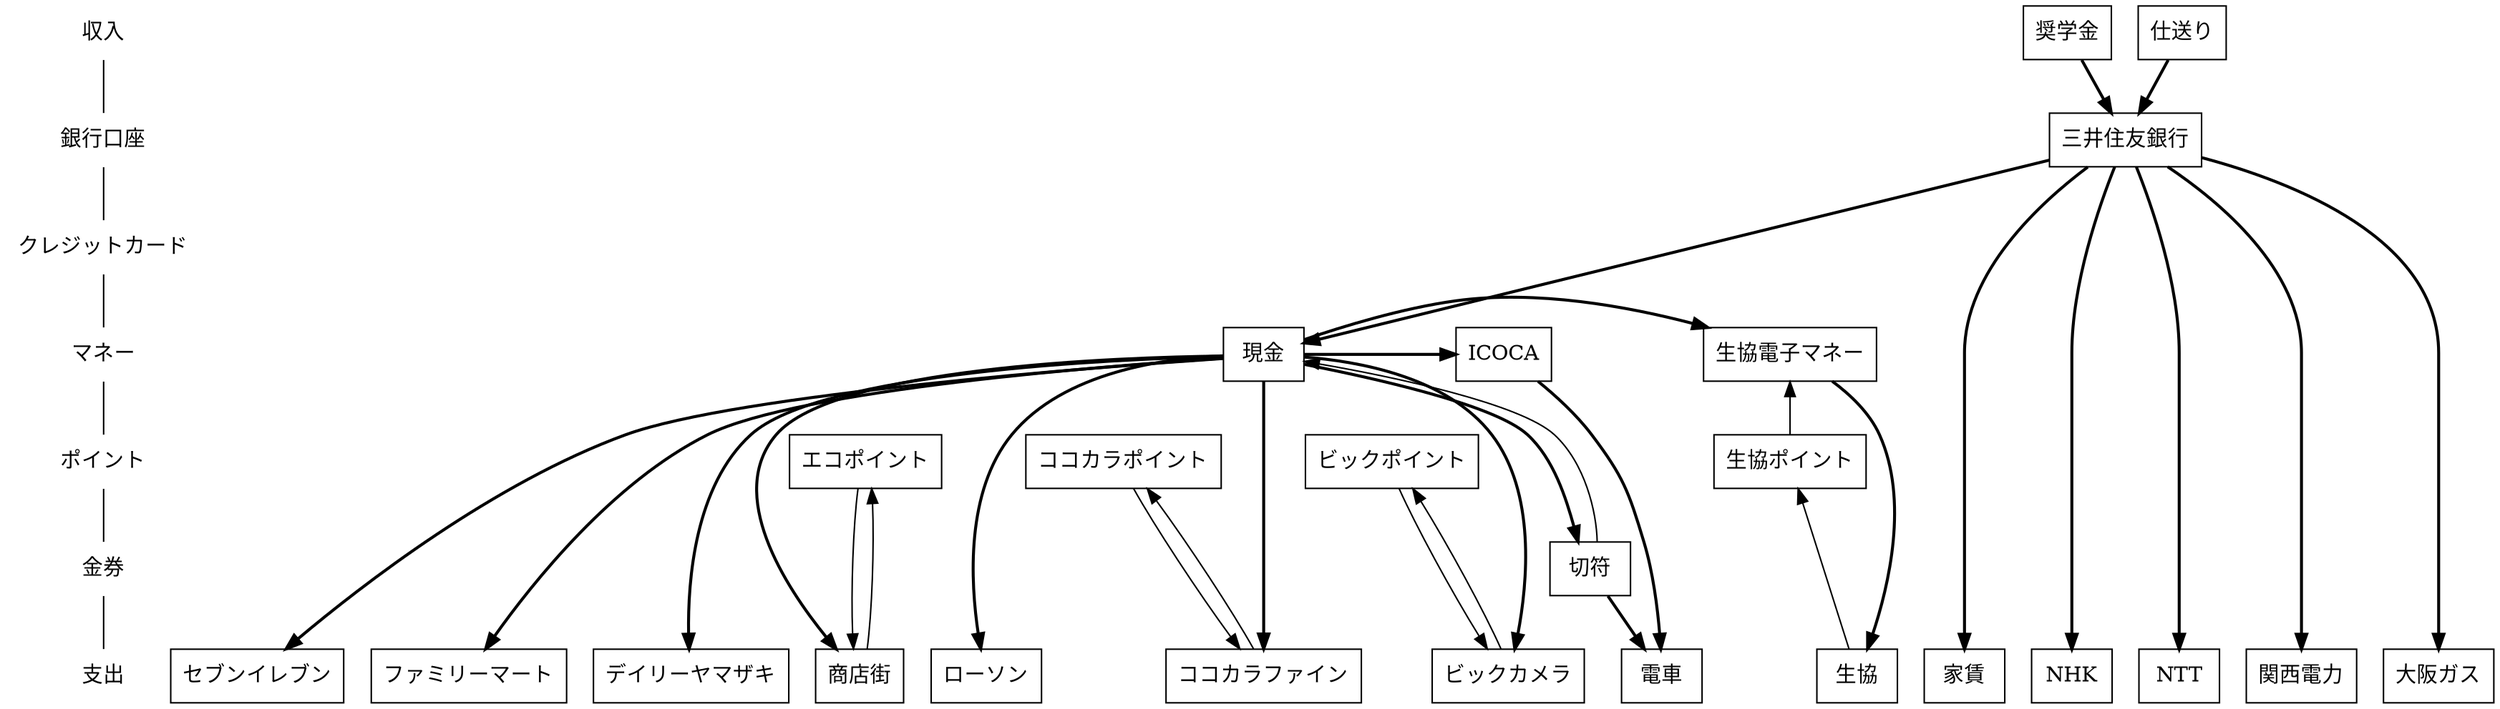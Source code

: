 // dot -Tsvg flow.dot -o flow.svg
digraph "MoneyFlow"
{
	node [ shape = box ];

	"収入", "銀行口座", "クレジットカード", "マネー", "ポイント", "金券", "支出" [shape = none];
	"収入" -> "銀行口座" -> "クレジットカード" -> "マネー" -> "ポイント" -> "金券" -> "支出" [arrowhead = none];
	{
		rank = same; "収入";
		奨学金;
		仕送り;
	}

	{
		rank = same; "銀行口座";
		三井住友銀行;
	}

	{
		rank = same; "クレジットカード";
	}

	{
		rank = same; "マネー";
		ICOCA;
		生協電子マネー;
		現金;
	}

	{
		rank = same; "ポイント";
		エコポイント;
		生協ポイント;
		ココカラポイント;
		ビックポイント;
	}

	{
		rank = same; "金券";
		切符;
	}

	{
		rank = same; "支出";
		家賃;
		// コンビニ
		ローソン;
		セブンイレブン;
		ファミリーマート;
		デイリーヤマザキ;
		// 交通
		電車;
		// インフラ
		NHK;
		NTT;
		関西電力;
		大阪ガス;
		// 店舗
		商店街;
		生協;
		ココカラファイン;
		ビックカメラ;
	}

	// SMBC
	奨学金 -> 三井住友銀行 [style="bold", weight=100];
	仕送り -> 三井住友銀行 [style="bold", weight=100];
	三井住友銀行 -> 現金, 家賃, 関西電力, 大阪ガス, NHK, NTT [style="bold", weight=100];

	// 現金
	現金 -> 商店街 [style="bold", weight=100];
	商店街 -> エコポイント -> 商店街;
	現金 -> ローソン [style="bold", weight=100];
	現金 -> セブンイレブン [style="bold", weight=100];
	現金 -> ファミリーマート [style="bold", weight=100];
	現金 -> デイリーヤマザキ [style="bold", weight=100];
	現金 -> 生協電子マネー [style="bold", weight=100];
	生協電子マネー -> 生協 [style="bold", weight=100];
	生協 -> 生協ポイント -> 生協電子マネー;
	現金 -> ココカラファイン [style="bold", weight=100];
	ココカラファイン -> ココカラポイント -> ココカラファイン;
	現金 -> ビックカメラ [style="bold", weight=100];
	ビックカメラ -> ビックポイント -> ビックカメラ;

	現金 -> ICOCA -> 電車 [style="bold", weight=100];
	現金 -> 切符 -> 電車 [style="bold", weight=100];
	切符 -> 現金;
} 
